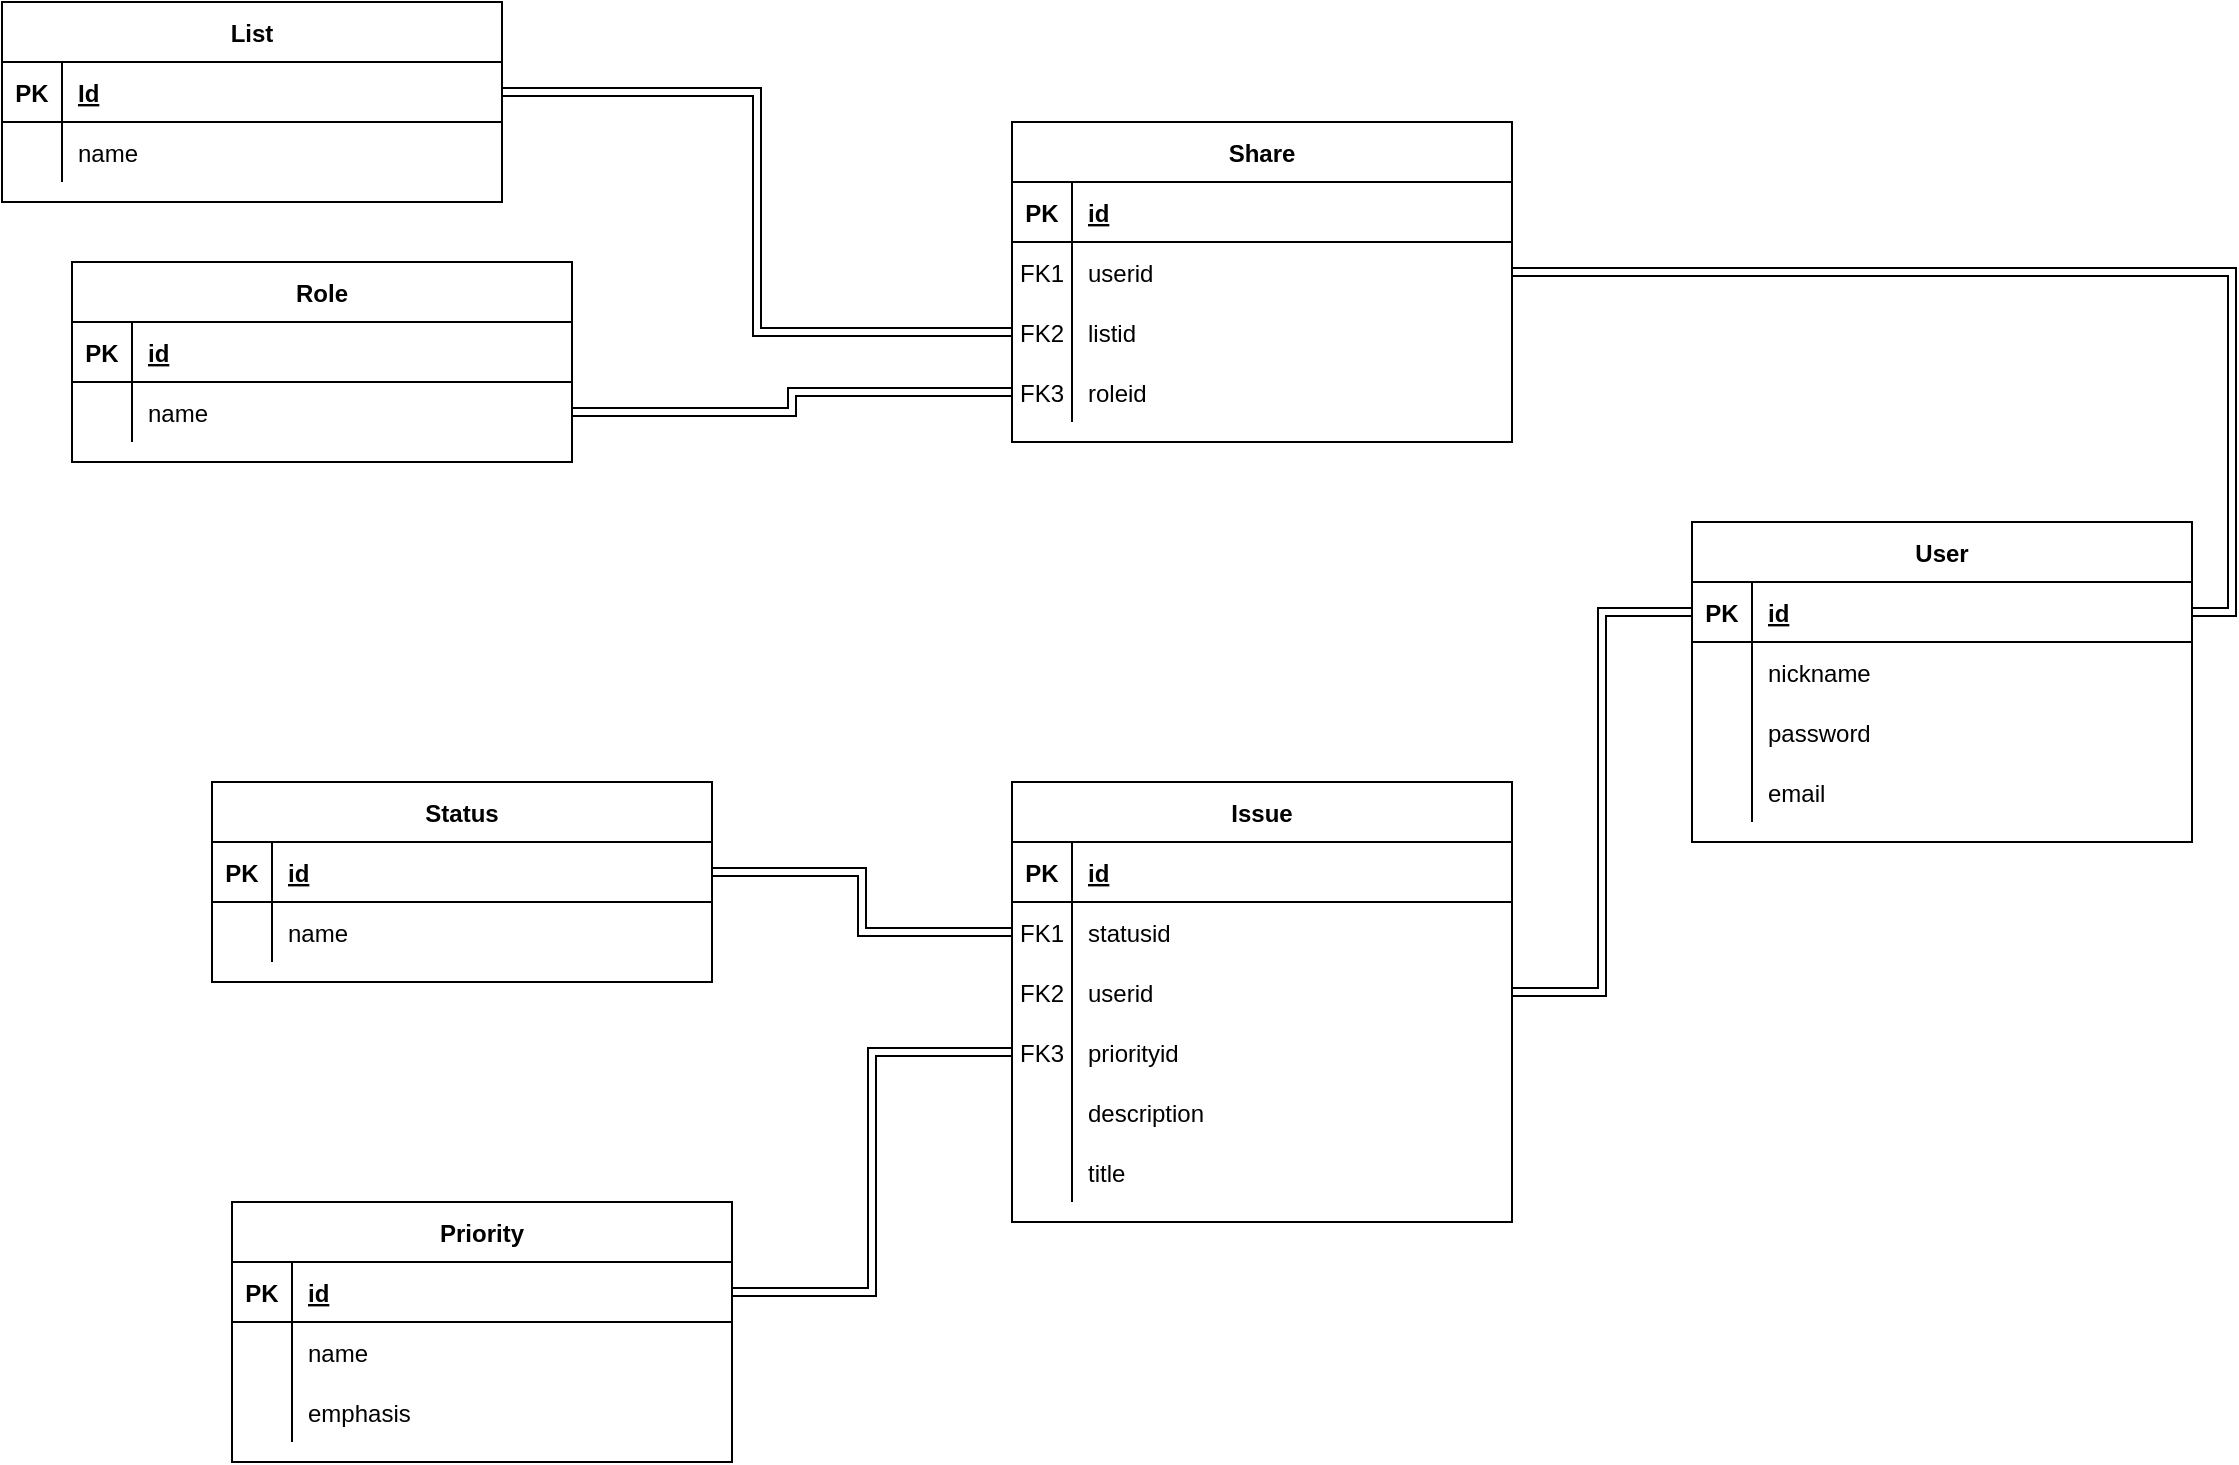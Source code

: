 <mxfile version="14.4.3" type="device"><diagram id="R2lEEEUBdFMjLlhIrx00" name="Page-1"><mxGraphModel dx="2930" dy="1124" grid="1" gridSize="10" guides="1" tooltips="1" connect="1" arrows="1" fold="1" page="1" pageScale="1" pageWidth="850" pageHeight="1100" math="0" shadow="0" extFonts="Permanent Marker^https://fonts.googleapis.com/css?family=Permanent+Marker"><root><mxCell id="0"/><mxCell id="1" parent="0"/><mxCell id="C-vyLk0tnHw3VtMMgP7b-2" value="Issue" style="shape=table;startSize=30;container=1;collapsible=1;childLayout=tableLayout;fixedRows=1;rowLines=0;fontStyle=1;align=center;resizeLast=1;" parent="1" vertex="1"><mxGeometry x="80" y="750" width="250" height="220" as="geometry"/></mxCell><mxCell id="C-vyLk0tnHw3VtMMgP7b-3" value="" style="shape=partialRectangle;collapsible=0;dropTarget=0;pointerEvents=0;fillColor=none;points=[[0,0.5],[1,0.5]];portConstraint=eastwest;top=0;left=0;right=0;bottom=1;" parent="C-vyLk0tnHw3VtMMgP7b-2" vertex="1"><mxGeometry y="30" width="250" height="30" as="geometry"/></mxCell><mxCell id="C-vyLk0tnHw3VtMMgP7b-4" value="PK" style="shape=partialRectangle;overflow=hidden;connectable=0;fillColor=none;top=0;left=0;bottom=0;right=0;fontStyle=1;" parent="C-vyLk0tnHw3VtMMgP7b-3" vertex="1"><mxGeometry width="30" height="30" as="geometry"/></mxCell><mxCell id="C-vyLk0tnHw3VtMMgP7b-5" value="id" style="shape=partialRectangle;overflow=hidden;connectable=0;fillColor=none;top=0;left=0;bottom=0;right=0;align=left;spacingLeft=6;fontStyle=5;" parent="C-vyLk0tnHw3VtMMgP7b-3" vertex="1"><mxGeometry x="30" width="220" height="30" as="geometry"/></mxCell><mxCell id="C-vyLk0tnHw3VtMMgP7b-6" value="" style="shape=partialRectangle;collapsible=0;dropTarget=0;pointerEvents=0;fillColor=none;points=[[0,0.5],[1,0.5]];portConstraint=eastwest;top=0;left=0;right=0;bottom=0;" parent="C-vyLk0tnHw3VtMMgP7b-2" vertex="1"><mxGeometry y="60" width="250" height="30" as="geometry"/></mxCell><mxCell id="C-vyLk0tnHw3VtMMgP7b-7" value="FK1" style="shape=partialRectangle;overflow=hidden;connectable=0;fillColor=none;top=0;left=0;bottom=0;right=0;" parent="C-vyLk0tnHw3VtMMgP7b-6" vertex="1"><mxGeometry width="30" height="30" as="geometry"/></mxCell><mxCell id="C-vyLk0tnHw3VtMMgP7b-8" value="statusid" style="shape=partialRectangle;overflow=hidden;connectable=0;fillColor=none;top=0;left=0;bottom=0;right=0;align=left;spacingLeft=6;" parent="C-vyLk0tnHw3VtMMgP7b-6" vertex="1"><mxGeometry x="30" width="220" height="30" as="geometry"/></mxCell><mxCell id="rOelSzVsU77HSOrZLu38-83" value="" style="shape=partialRectangle;collapsible=0;dropTarget=0;pointerEvents=0;fillColor=none;points=[[0,0.5],[1,0.5]];portConstraint=eastwest;top=0;left=0;right=0;bottom=0;" vertex="1" parent="C-vyLk0tnHw3VtMMgP7b-2"><mxGeometry y="90" width="250" height="30" as="geometry"/></mxCell><mxCell id="rOelSzVsU77HSOrZLu38-84" value="FK2" style="shape=partialRectangle;overflow=hidden;connectable=0;fillColor=none;top=0;left=0;bottom=0;right=0;" vertex="1" parent="rOelSzVsU77HSOrZLu38-83"><mxGeometry width="30" height="30" as="geometry"/></mxCell><mxCell id="rOelSzVsU77HSOrZLu38-85" value="userid" style="shape=partialRectangle;overflow=hidden;connectable=0;fillColor=none;top=0;left=0;bottom=0;right=0;align=left;spacingLeft=6;" vertex="1" parent="rOelSzVsU77HSOrZLu38-83"><mxGeometry x="30" width="220" height="30" as="geometry"/></mxCell><mxCell id="C-vyLk0tnHw3VtMMgP7b-9" value="" style="shape=partialRectangle;collapsible=0;dropTarget=0;pointerEvents=0;fillColor=none;points=[[0,0.5],[1,0.5]];portConstraint=eastwest;top=0;left=0;right=0;bottom=0;" parent="C-vyLk0tnHw3VtMMgP7b-2" vertex="1"><mxGeometry y="120" width="250" height="30" as="geometry"/></mxCell><mxCell id="C-vyLk0tnHw3VtMMgP7b-10" value="FK3" style="shape=partialRectangle;overflow=hidden;connectable=0;fillColor=none;top=0;left=0;bottom=0;right=0;" parent="C-vyLk0tnHw3VtMMgP7b-9" vertex="1"><mxGeometry width="30" height="30" as="geometry"/></mxCell><mxCell id="C-vyLk0tnHw3VtMMgP7b-11" value="priorityid" style="shape=partialRectangle;overflow=hidden;connectable=0;fillColor=none;top=0;left=0;bottom=0;right=0;align=left;spacingLeft=6;" parent="C-vyLk0tnHw3VtMMgP7b-9" vertex="1"><mxGeometry x="30" width="220" height="30" as="geometry"/></mxCell><mxCell id="rOelSzVsU77HSOrZLu38-86" value="" style="shape=partialRectangle;collapsible=0;dropTarget=0;pointerEvents=0;fillColor=none;points=[[0,0.5],[1,0.5]];portConstraint=eastwest;top=0;left=0;right=0;bottom=0;" vertex="1" parent="C-vyLk0tnHw3VtMMgP7b-2"><mxGeometry y="150" width="250" height="30" as="geometry"/></mxCell><mxCell id="rOelSzVsU77HSOrZLu38-87" value="" style="shape=partialRectangle;overflow=hidden;connectable=0;fillColor=none;top=0;left=0;bottom=0;right=0;" vertex="1" parent="rOelSzVsU77HSOrZLu38-86"><mxGeometry width="30" height="30" as="geometry"/></mxCell><mxCell id="rOelSzVsU77HSOrZLu38-88" value="description" style="shape=partialRectangle;overflow=hidden;connectable=0;fillColor=none;top=0;left=0;bottom=0;right=0;align=left;spacingLeft=6;" vertex="1" parent="rOelSzVsU77HSOrZLu38-86"><mxGeometry x="30" width="220" height="30" as="geometry"/></mxCell><mxCell id="rOelSzVsU77HSOrZLu38-90" value="" style="shape=partialRectangle;collapsible=0;dropTarget=0;pointerEvents=0;fillColor=none;points=[[0,0.5],[1,0.5]];portConstraint=eastwest;top=0;left=0;right=0;bottom=0;" vertex="1" parent="C-vyLk0tnHw3VtMMgP7b-2"><mxGeometry y="180" width="250" height="30" as="geometry"/></mxCell><mxCell id="rOelSzVsU77HSOrZLu38-91" value="" style="shape=partialRectangle;overflow=hidden;connectable=0;fillColor=none;top=0;left=0;bottom=0;right=0;" vertex="1" parent="rOelSzVsU77HSOrZLu38-90"><mxGeometry width="30" height="30" as="geometry"/></mxCell><mxCell id="rOelSzVsU77HSOrZLu38-92" value="title" style="shape=partialRectangle;overflow=hidden;connectable=0;fillColor=none;top=0;left=0;bottom=0;right=0;align=left;spacingLeft=6;" vertex="1" parent="rOelSzVsU77HSOrZLu38-90"><mxGeometry x="30" width="220" height="30" as="geometry"/></mxCell><mxCell id="C-vyLk0tnHw3VtMMgP7b-23" value="User" style="shape=table;startSize=30;container=1;collapsible=1;childLayout=tableLayout;fixedRows=1;rowLines=0;fontStyle=1;align=center;resizeLast=1;" parent="1" vertex="1"><mxGeometry x="420" y="620" width="250" height="160" as="geometry"/></mxCell><mxCell id="C-vyLk0tnHw3VtMMgP7b-24" value="" style="shape=partialRectangle;collapsible=0;dropTarget=0;pointerEvents=0;fillColor=none;points=[[0,0.5],[1,0.5]];portConstraint=eastwest;top=0;left=0;right=0;bottom=1;" parent="C-vyLk0tnHw3VtMMgP7b-23" vertex="1"><mxGeometry y="30" width="250" height="30" as="geometry"/></mxCell><mxCell id="C-vyLk0tnHw3VtMMgP7b-25" value="PK" style="shape=partialRectangle;overflow=hidden;connectable=0;fillColor=none;top=0;left=0;bottom=0;right=0;fontStyle=1;" parent="C-vyLk0tnHw3VtMMgP7b-24" vertex="1"><mxGeometry width="30" height="30" as="geometry"/></mxCell><mxCell id="C-vyLk0tnHw3VtMMgP7b-26" value="id" style="shape=partialRectangle;overflow=hidden;connectable=0;fillColor=none;top=0;left=0;bottom=0;right=0;align=left;spacingLeft=6;fontStyle=5;" parent="C-vyLk0tnHw3VtMMgP7b-24" vertex="1"><mxGeometry x="30" width="220" height="30" as="geometry"/></mxCell><mxCell id="C-vyLk0tnHw3VtMMgP7b-27" value="" style="shape=partialRectangle;collapsible=0;dropTarget=0;pointerEvents=0;fillColor=none;points=[[0,0.5],[1,0.5]];portConstraint=eastwest;top=0;left=0;right=0;bottom=0;" parent="C-vyLk0tnHw3VtMMgP7b-23" vertex="1"><mxGeometry y="60" width="250" height="30" as="geometry"/></mxCell><mxCell id="C-vyLk0tnHw3VtMMgP7b-28" value="" style="shape=partialRectangle;overflow=hidden;connectable=0;fillColor=none;top=0;left=0;bottom=0;right=0;" parent="C-vyLk0tnHw3VtMMgP7b-27" vertex="1"><mxGeometry width="30" height="30" as="geometry"/></mxCell><mxCell id="C-vyLk0tnHw3VtMMgP7b-29" value="nickname" style="shape=partialRectangle;overflow=hidden;connectable=0;fillColor=none;top=0;left=0;bottom=0;right=0;align=left;spacingLeft=6;" parent="C-vyLk0tnHw3VtMMgP7b-27" vertex="1"><mxGeometry x="30" width="220" height="30" as="geometry"/></mxCell><mxCell id="rOelSzVsU77HSOrZLu38-71" value="" style="shape=partialRectangle;collapsible=0;dropTarget=0;pointerEvents=0;fillColor=none;points=[[0,0.5],[1,0.5]];portConstraint=eastwest;top=0;left=0;right=0;bottom=0;" vertex="1" parent="C-vyLk0tnHw3VtMMgP7b-23"><mxGeometry y="90" width="250" height="30" as="geometry"/></mxCell><mxCell id="rOelSzVsU77HSOrZLu38-72" value="" style="shape=partialRectangle;overflow=hidden;connectable=0;fillColor=none;top=0;left=0;bottom=0;right=0;" vertex="1" parent="rOelSzVsU77HSOrZLu38-71"><mxGeometry width="30" height="30" as="geometry"/></mxCell><mxCell id="rOelSzVsU77HSOrZLu38-73" value="password" style="shape=partialRectangle;overflow=hidden;connectable=0;fillColor=none;top=0;left=0;bottom=0;right=0;align=left;spacingLeft=6;" vertex="1" parent="rOelSzVsU77HSOrZLu38-71"><mxGeometry x="30" width="220" height="30" as="geometry"/></mxCell><mxCell id="rOelSzVsU77HSOrZLu38-74" value="" style="shape=partialRectangle;collapsible=0;dropTarget=0;pointerEvents=0;fillColor=none;points=[[0,0.5],[1,0.5]];portConstraint=eastwest;top=0;left=0;right=0;bottom=0;" vertex="1" parent="C-vyLk0tnHw3VtMMgP7b-23"><mxGeometry y="120" width="250" height="30" as="geometry"/></mxCell><mxCell id="rOelSzVsU77HSOrZLu38-75" value="" style="shape=partialRectangle;overflow=hidden;connectable=0;fillColor=none;top=0;left=0;bottom=0;right=0;" vertex="1" parent="rOelSzVsU77HSOrZLu38-74"><mxGeometry width="30" height="30" as="geometry"/></mxCell><mxCell id="rOelSzVsU77HSOrZLu38-76" value="email" style="shape=partialRectangle;overflow=hidden;connectable=0;fillColor=none;top=0;left=0;bottom=0;right=0;align=left;spacingLeft=6;" vertex="1" parent="rOelSzVsU77HSOrZLu38-74"><mxGeometry x="30" width="220" height="30" as="geometry"/></mxCell><mxCell id="rOelSzVsU77HSOrZLu38-1" value="Priority" style="shape=table;startSize=30;container=1;collapsible=1;childLayout=tableLayout;fixedRows=1;rowLines=0;fontStyle=1;align=center;resizeLast=1;" vertex="1" parent="1"><mxGeometry x="-310" y="960" width="250" height="130" as="geometry"/></mxCell><mxCell id="rOelSzVsU77HSOrZLu38-2" value="" style="shape=partialRectangle;collapsible=0;dropTarget=0;pointerEvents=0;fillColor=none;points=[[0,0.5],[1,0.5]];portConstraint=eastwest;top=0;left=0;right=0;bottom=1;" vertex="1" parent="rOelSzVsU77HSOrZLu38-1"><mxGeometry y="30" width="250" height="30" as="geometry"/></mxCell><mxCell id="rOelSzVsU77HSOrZLu38-3" value="PK" style="shape=partialRectangle;overflow=hidden;connectable=0;fillColor=none;top=0;left=0;bottom=0;right=0;fontStyle=1;" vertex="1" parent="rOelSzVsU77HSOrZLu38-2"><mxGeometry width="30" height="30" as="geometry"/></mxCell><mxCell id="rOelSzVsU77HSOrZLu38-4" value="id" style="shape=partialRectangle;overflow=hidden;connectable=0;fillColor=none;top=0;left=0;bottom=0;right=0;align=left;spacingLeft=6;fontStyle=5;" vertex="1" parent="rOelSzVsU77HSOrZLu38-2"><mxGeometry x="30" width="220" height="30" as="geometry"/></mxCell><mxCell id="rOelSzVsU77HSOrZLu38-5" value="" style="shape=partialRectangle;collapsible=0;dropTarget=0;pointerEvents=0;fillColor=none;points=[[0,0.5],[1,0.5]];portConstraint=eastwest;top=0;left=0;right=0;bottom=0;" vertex="1" parent="rOelSzVsU77HSOrZLu38-1"><mxGeometry y="60" width="250" height="30" as="geometry"/></mxCell><mxCell id="rOelSzVsU77HSOrZLu38-6" value="" style="shape=partialRectangle;overflow=hidden;connectable=0;fillColor=none;top=0;left=0;bottom=0;right=0;" vertex="1" parent="rOelSzVsU77HSOrZLu38-5"><mxGeometry width="30" height="30" as="geometry"/></mxCell><mxCell id="rOelSzVsU77HSOrZLu38-7" value="name" style="shape=partialRectangle;overflow=hidden;connectable=0;fillColor=none;top=0;left=0;bottom=0;right=0;align=left;spacingLeft=6;" vertex="1" parent="rOelSzVsU77HSOrZLu38-5"><mxGeometry x="30" width="220" height="30" as="geometry"/></mxCell><mxCell id="rOelSzVsU77HSOrZLu38-8" value="" style="shape=partialRectangle;collapsible=0;dropTarget=0;pointerEvents=0;fillColor=none;points=[[0,0.5],[1,0.5]];portConstraint=eastwest;top=0;left=0;right=0;bottom=0;" vertex="1" parent="rOelSzVsU77HSOrZLu38-1"><mxGeometry y="90" width="250" height="30" as="geometry"/></mxCell><mxCell id="rOelSzVsU77HSOrZLu38-9" value="" style="shape=partialRectangle;overflow=hidden;connectable=0;fillColor=none;top=0;left=0;bottom=0;right=0;" vertex="1" parent="rOelSzVsU77HSOrZLu38-8"><mxGeometry width="30" height="30" as="geometry"/></mxCell><mxCell id="rOelSzVsU77HSOrZLu38-10" value="emphasis" style="shape=partialRectangle;overflow=hidden;connectable=0;fillColor=none;top=0;left=0;bottom=0;right=0;align=left;spacingLeft=6;" vertex="1" parent="rOelSzVsU77HSOrZLu38-8"><mxGeometry x="30" width="220" height="30" as="geometry"/></mxCell><mxCell id="rOelSzVsU77HSOrZLu38-21" value="Role" style="shape=table;startSize=30;container=1;collapsible=1;childLayout=tableLayout;fixedRows=1;rowLines=0;fontStyle=1;align=center;resizeLast=1;" vertex="1" parent="1"><mxGeometry x="-390" y="490" width="250" height="100" as="geometry"/></mxCell><mxCell id="rOelSzVsU77HSOrZLu38-22" value="" style="shape=partialRectangle;collapsible=0;dropTarget=0;pointerEvents=0;fillColor=none;points=[[0,0.5],[1,0.5]];portConstraint=eastwest;top=0;left=0;right=0;bottom=1;" vertex="1" parent="rOelSzVsU77HSOrZLu38-21"><mxGeometry y="30" width="250" height="30" as="geometry"/></mxCell><mxCell id="rOelSzVsU77HSOrZLu38-23" value="PK" style="shape=partialRectangle;overflow=hidden;connectable=0;fillColor=none;top=0;left=0;bottom=0;right=0;fontStyle=1;" vertex="1" parent="rOelSzVsU77HSOrZLu38-22"><mxGeometry width="30" height="30" as="geometry"/></mxCell><mxCell id="rOelSzVsU77HSOrZLu38-24" value="id" style="shape=partialRectangle;overflow=hidden;connectable=0;fillColor=none;top=0;left=0;bottom=0;right=0;align=left;spacingLeft=6;fontStyle=5;" vertex="1" parent="rOelSzVsU77HSOrZLu38-22"><mxGeometry x="30" width="220" height="30" as="geometry"/></mxCell><mxCell id="rOelSzVsU77HSOrZLu38-25" value="" style="shape=partialRectangle;collapsible=0;dropTarget=0;pointerEvents=0;fillColor=none;points=[[0,0.5],[1,0.5]];portConstraint=eastwest;top=0;left=0;right=0;bottom=0;" vertex="1" parent="rOelSzVsU77HSOrZLu38-21"><mxGeometry y="60" width="250" height="30" as="geometry"/></mxCell><mxCell id="rOelSzVsU77HSOrZLu38-26" value="" style="shape=partialRectangle;overflow=hidden;connectable=0;fillColor=none;top=0;left=0;bottom=0;right=0;" vertex="1" parent="rOelSzVsU77HSOrZLu38-25"><mxGeometry width="30" height="30" as="geometry"/></mxCell><mxCell id="rOelSzVsU77HSOrZLu38-27" value="name" style="shape=partialRectangle;overflow=hidden;connectable=0;fillColor=none;top=0;left=0;bottom=0;right=0;align=left;spacingLeft=6;" vertex="1" parent="rOelSzVsU77HSOrZLu38-25"><mxGeometry x="30" width="220" height="30" as="geometry"/></mxCell><mxCell id="rOelSzVsU77HSOrZLu38-31" value="List" style="shape=table;startSize=30;container=1;collapsible=1;childLayout=tableLayout;fixedRows=1;rowLines=0;fontStyle=1;align=center;resizeLast=1;" vertex="1" parent="1"><mxGeometry x="-425" y="360" width="250" height="100" as="geometry"/></mxCell><mxCell id="rOelSzVsU77HSOrZLu38-32" value="" style="shape=partialRectangle;collapsible=0;dropTarget=0;pointerEvents=0;fillColor=none;points=[[0,0.5],[1,0.5]];portConstraint=eastwest;top=0;left=0;right=0;bottom=1;" vertex="1" parent="rOelSzVsU77HSOrZLu38-31"><mxGeometry y="30" width="250" height="30" as="geometry"/></mxCell><mxCell id="rOelSzVsU77HSOrZLu38-33" value="PK" style="shape=partialRectangle;overflow=hidden;connectable=0;fillColor=none;top=0;left=0;bottom=0;right=0;fontStyle=1;" vertex="1" parent="rOelSzVsU77HSOrZLu38-32"><mxGeometry width="30" height="30" as="geometry"/></mxCell><mxCell id="rOelSzVsU77HSOrZLu38-34" value="Id" style="shape=partialRectangle;overflow=hidden;connectable=0;fillColor=none;top=0;left=0;bottom=0;right=0;align=left;spacingLeft=6;fontStyle=5;" vertex="1" parent="rOelSzVsU77HSOrZLu38-32"><mxGeometry x="30" width="220" height="30" as="geometry"/></mxCell><mxCell id="rOelSzVsU77HSOrZLu38-35" value="" style="shape=partialRectangle;collapsible=0;dropTarget=0;pointerEvents=0;fillColor=none;points=[[0,0.5],[1,0.5]];portConstraint=eastwest;top=0;left=0;right=0;bottom=0;" vertex="1" parent="rOelSzVsU77HSOrZLu38-31"><mxGeometry y="60" width="250" height="30" as="geometry"/></mxCell><mxCell id="rOelSzVsU77HSOrZLu38-36" value="" style="shape=partialRectangle;overflow=hidden;connectable=0;fillColor=none;top=0;left=0;bottom=0;right=0;" vertex="1" parent="rOelSzVsU77HSOrZLu38-35"><mxGeometry width="30" height="30" as="geometry"/></mxCell><mxCell id="rOelSzVsU77HSOrZLu38-37" value="name" style="shape=partialRectangle;overflow=hidden;connectable=0;fillColor=none;top=0;left=0;bottom=0;right=0;align=left;spacingLeft=6;" vertex="1" parent="rOelSzVsU77HSOrZLu38-35"><mxGeometry x="30" width="220" height="30" as="geometry"/></mxCell><mxCell id="rOelSzVsU77HSOrZLu38-41" value="Share" style="shape=table;startSize=30;container=1;collapsible=1;childLayout=tableLayout;fixedRows=1;rowLines=0;fontStyle=1;align=center;resizeLast=1;" vertex="1" parent="1"><mxGeometry x="80" y="420" width="250" height="160" as="geometry"/></mxCell><mxCell id="rOelSzVsU77HSOrZLu38-42" value="" style="shape=partialRectangle;collapsible=0;dropTarget=0;pointerEvents=0;fillColor=none;points=[[0,0.5],[1,0.5]];portConstraint=eastwest;top=0;left=0;right=0;bottom=1;" vertex="1" parent="rOelSzVsU77HSOrZLu38-41"><mxGeometry y="30" width="250" height="30" as="geometry"/></mxCell><mxCell id="rOelSzVsU77HSOrZLu38-43" value="PK" style="shape=partialRectangle;overflow=hidden;connectable=0;fillColor=none;top=0;left=0;bottom=0;right=0;fontStyle=1;" vertex="1" parent="rOelSzVsU77HSOrZLu38-42"><mxGeometry width="30" height="30" as="geometry"/></mxCell><mxCell id="rOelSzVsU77HSOrZLu38-44" value="id" style="shape=partialRectangle;overflow=hidden;connectable=0;fillColor=none;top=0;left=0;bottom=0;right=0;align=left;spacingLeft=6;fontStyle=5;" vertex="1" parent="rOelSzVsU77HSOrZLu38-42"><mxGeometry x="30" width="220" height="30" as="geometry"/></mxCell><mxCell id="rOelSzVsU77HSOrZLu38-45" value="" style="shape=partialRectangle;collapsible=0;dropTarget=0;pointerEvents=0;fillColor=none;points=[[0,0.5],[1,0.5]];portConstraint=eastwest;top=0;left=0;right=0;bottom=0;" vertex="1" parent="rOelSzVsU77HSOrZLu38-41"><mxGeometry y="60" width="250" height="30" as="geometry"/></mxCell><mxCell id="rOelSzVsU77HSOrZLu38-46" value="FK1" style="shape=partialRectangle;overflow=hidden;connectable=0;fillColor=none;top=0;left=0;bottom=0;right=0;" vertex="1" parent="rOelSzVsU77HSOrZLu38-45"><mxGeometry width="30" height="30" as="geometry"/></mxCell><mxCell id="rOelSzVsU77HSOrZLu38-47" value="userid" style="shape=partialRectangle;overflow=hidden;connectable=0;fillColor=none;top=0;left=0;bottom=0;right=0;align=left;spacingLeft=6;" vertex="1" parent="rOelSzVsU77HSOrZLu38-45"><mxGeometry x="30" width="220" height="30" as="geometry"/></mxCell><mxCell id="rOelSzVsU77HSOrZLu38-80" value="" style="shape=partialRectangle;collapsible=0;dropTarget=0;pointerEvents=0;fillColor=none;points=[[0,0.5],[1,0.5]];portConstraint=eastwest;top=0;left=0;right=0;bottom=0;" vertex="1" parent="rOelSzVsU77HSOrZLu38-41"><mxGeometry y="90" width="250" height="30" as="geometry"/></mxCell><mxCell id="rOelSzVsU77HSOrZLu38-81" value="FK2" style="shape=partialRectangle;overflow=hidden;connectable=0;fillColor=none;top=0;left=0;bottom=0;right=0;" vertex="1" parent="rOelSzVsU77HSOrZLu38-80"><mxGeometry width="30" height="30" as="geometry"/></mxCell><mxCell id="rOelSzVsU77HSOrZLu38-82" value="listid" style="shape=partialRectangle;overflow=hidden;connectable=0;fillColor=none;top=0;left=0;bottom=0;right=0;align=left;spacingLeft=6;" vertex="1" parent="rOelSzVsU77HSOrZLu38-80"><mxGeometry x="30" width="220" height="30" as="geometry"/></mxCell><mxCell id="rOelSzVsU77HSOrZLu38-48" value="" style="shape=partialRectangle;collapsible=0;dropTarget=0;pointerEvents=0;fillColor=none;points=[[0,0.5],[1,0.5]];portConstraint=eastwest;top=0;left=0;right=0;bottom=0;" vertex="1" parent="rOelSzVsU77HSOrZLu38-41"><mxGeometry y="120" width="250" height="30" as="geometry"/></mxCell><mxCell id="rOelSzVsU77HSOrZLu38-49" value="FK3" style="shape=partialRectangle;overflow=hidden;connectable=0;fillColor=none;top=0;left=0;bottom=0;right=0;" vertex="1" parent="rOelSzVsU77HSOrZLu38-48"><mxGeometry width="30" height="30" as="geometry"/></mxCell><mxCell id="rOelSzVsU77HSOrZLu38-50" value="roleid" style="shape=partialRectangle;overflow=hidden;connectable=0;fillColor=none;top=0;left=0;bottom=0;right=0;align=left;spacingLeft=6;" vertex="1" parent="rOelSzVsU77HSOrZLu38-48"><mxGeometry x="30" width="220" height="30" as="geometry"/></mxCell><mxCell id="rOelSzVsU77HSOrZLu38-61" value="Status" style="shape=table;startSize=30;container=1;collapsible=1;childLayout=tableLayout;fixedRows=1;rowLines=0;fontStyle=1;align=center;resizeLast=1;" vertex="1" parent="1"><mxGeometry x="-320" y="750" width="250" height="100" as="geometry"/></mxCell><mxCell id="rOelSzVsU77HSOrZLu38-62" value="" style="shape=partialRectangle;collapsible=0;dropTarget=0;pointerEvents=0;fillColor=none;points=[[0,0.5],[1,0.5]];portConstraint=eastwest;top=0;left=0;right=0;bottom=1;" vertex="1" parent="rOelSzVsU77HSOrZLu38-61"><mxGeometry y="30" width="250" height="30" as="geometry"/></mxCell><mxCell id="rOelSzVsU77HSOrZLu38-63" value="PK" style="shape=partialRectangle;overflow=hidden;connectable=0;fillColor=none;top=0;left=0;bottom=0;right=0;fontStyle=1;" vertex="1" parent="rOelSzVsU77HSOrZLu38-62"><mxGeometry width="30" height="30" as="geometry"/></mxCell><mxCell id="rOelSzVsU77HSOrZLu38-64" value="id" style="shape=partialRectangle;overflow=hidden;connectable=0;fillColor=none;top=0;left=0;bottom=0;right=0;align=left;spacingLeft=6;fontStyle=5;" vertex="1" parent="rOelSzVsU77HSOrZLu38-62"><mxGeometry x="30" width="220" height="30" as="geometry"/></mxCell><mxCell id="rOelSzVsU77HSOrZLu38-65" value="" style="shape=partialRectangle;collapsible=0;dropTarget=0;pointerEvents=0;fillColor=none;points=[[0,0.5],[1,0.5]];portConstraint=eastwest;top=0;left=0;right=0;bottom=0;" vertex="1" parent="rOelSzVsU77HSOrZLu38-61"><mxGeometry y="60" width="250" height="30" as="geometry"/></mxCell><mxCell id="rOelSzVsU77HSOrZLu38-66" value="" style="shape=partialRectangle;overflow=hidden;connectable=0;fillColor=none;top=0;left=0;bottom=0;right=0;" vertex="1" parent="rOelSzVsU77HSOrZLu38-65"><mxGeometry width="30" height="30" as="geometry"/></mxCell><mxCell id="rOelSzVsU77HSOrZLu38-67" value="name" style="shape=partialRectangle;overflow=hidden;connectable=0;fillColor=none;top=0;left=0;bottom=0;right=0;align=left;spacingLeft=6;" vertex="1" parent="rOelSzVsU77HSOrZLu38-65"><mxGeometry x="30" width="220" height="30" as="geometry"/></mxCell><mxCell id="rOelSzVsU77HSOrZLu38-93" style="edgeStyle=orthogonalEdgeStyle;rounded=0;orthogonalLoop=1;jettySize=auto;html=1;exitX=1;exitY=0.5;exitDx=0;exitDy=0;entryX=0;entryY=0.5;entryDx=0;entryDy=0;shape=link;" edge="1" parent="1" source="rOelSzVsU77HSOrZLu38-62" target="C-vyLk0tnHw3VtMMgP7b-6"><mxGeometry relative="1" as="geometry"/></mxCell><mxCell id="rOelSzVsU77HSOrZLu38-94" style="edgeStyle=orthogonalEdgeStyle;shape=link;rounded=0;orthogonalLoop=1;jettySize=auto;html=1;exitX=0;exitY=0.5;exitDx=0;exitDy=0;entryX=1;entryY=0.5;entryDx=0;entryDy=0;" edge="1" parent="1" source="C-vyLk0tnHw3VtMMgP7b-9" target="rOelSzVsU77HSOrZLu38-2"><mxGeometry relative="1" as="geometry"/></mxCell><mxCell id="rOelSzVsU77HSOrZLu38-95" style="edgeStyle=orthogonalEdgeStyle;shape=link;rounded=0;orthogonalLoop=1;jettySize=auto;html=1;exitX=1;exitY=0.5;exitDx=0;exitDy=0;entryX=0;entryY=0.5;entryDx=0;entryDy=0;" edge="1" parent="1" source="rOelSzVsU77HSOrZLu38-83" target="C-vyLk0tnHw3VtMMgP7b-24"><mxGeometry relative="1" as="geometry"/></mxCell><mxCell id="rOelSzVsU77HSOrZLu38-97" style="edgeStyle=orthogonalEdgeStyle;shape=link;rounded=0;orthogonalLoop=1;jettySize=auto;html=1;exitX=1;exitY=0.5;exitDx=0;exitDy=0;entryX=0;entryY=0.5;entryDx=0;entryDy=0;" edge="1" parent="1" source="rOelSzVsU77HSOrZLu38-25" target="rOelSzVsU77HSOrZLu38-48"><mxGeometry relative="1" as="geometry"/></mxCell><mxCell id="rOelSzVsU77HSOrZLu38-99" style="edgeStyle=orthogonalEdgeStyle;shape=link;rounded=0;orthogonalLoop=1;jettySize=auto;html=1;exitX=1;exitY=0.5;exitDx=0;exitDy=0;entryX=0;entryY=0.5;entryDx=0;entryDy=0;" edge="1" parent="1" source="rOelSzVsU77HSOrZLu38-32" target="rOelSzVsU77HSOrZLu38-80"><mxGeometry relative="1" as="geometry"/></mxCell><mxCell id="rOelSzVsU77HSOrZLu38-100" style="edgeStyle=orthogonalEdgeStyle;shape=link;rounded=0;orthogonalLoop=1;jettySize=auto;html=1;exitX=1;exitY=0.5;exitDx=0;exitDy=0;entryX=1;entryY=0.5;entryDx=0;entryDy=0;" edge="1" parent="1" source="rOelSzVsU77HSOrZLu38-45" target="C-vyLk0tnHw3VtMMgP7b-24"><mxGeometry relative="1" as="geometry"/></mxCell></root></mxGraphModel></diagram></mxfile>